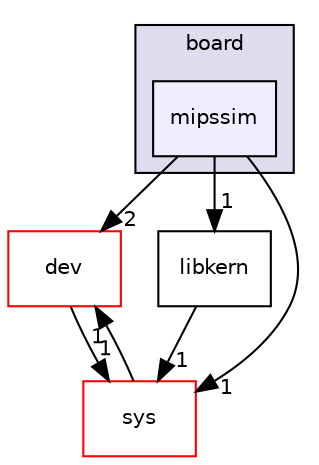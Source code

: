 digraph "src/sys/mips/board/mipssim" {
  compound=true
  node [ fontsize="10", fontname="Helvetica"];
  edge [ labelfontsize="10", labelfontname="Helvetica"];
  subgraph clusterdir_8b5555131f6f1c1bc06e7f747af2723c {
    graph [ bgcolor="#ddddee", pencolor="black", label="board" fontname="Helvetica", fontsize="10", URL="dir_8b5555131f6f1c1bc06e7f747af2723c.html"]
  dir_6f8fc97376e57ef03927df2708efe2b6 [shape=box, label="mipssim", style="filled", fillcolor="#eeeeff", pencolor="black", URL="dir_6f8fc97376e57ef03927df2708efe2b6.html"];
  }
  dir_02790d9076d147370f66228ea312a7cf [shape=box label="dev" fillcolor="white" style="filled" color="red" URL="dir_02790d9076d147370f66228ea312a7cf.html"];
  dir_19f1cc32150d20f3a8bed292754be1e3 [shape=box label="libkern" URL="dir_19f1cc32150d20f3a8bed292754be1e3.html"];
  dir_c529fe1005f766361284165817aae3f9 [shape=box label="sys" fillcolor="white" style="filled" color="red" URL="dir_c529fe1005f766361284165817aae3f9.html"];
  dir_6f8fc97376e57ef03927df2708efe2b6->dir_02790d9076d147370f66228ea312a7cf [headlabel="2", labeldistance=1.5 headhref="dir_000024_000014.html"];
  dir_6f8fc97376e57ef03927df2708efe2b6->dir_19f1cc32150d20f3a8bed292754be1e3 [headlabel="1", labeldistance=1.5 headhref="dir_000024_000020.html"];
  dir_6f8fc97376e57ef03927df2708efe2b6->dir_c529fe1005f766361284165817aae3f9 [headlabel="1", labeldistance=1.5 headhref="dir_000024_000027.html"];
  dir_02790d9076d147370f66228ea312a7cf->dir_c529fe1005f766361284165817aae3f9 [headlabel="1", labeldistance=1.5 headhref="dir_000014_000027.html"];
  dir_19f1cc32150d20f3a8bed292754be1e3->dir_c529fe1005f766361284165817aae3f9 [headlabel="1", labeldistance=1.5 headhref="dir_000020_000027.html"];
  dir_c529fe1005f766361284165817aae3f9->dir_02790d9076d147370f66228ea312a7cf [headlabel="1", labeldistance=1.5 headhref="dir_000027_000014.html"];
}
